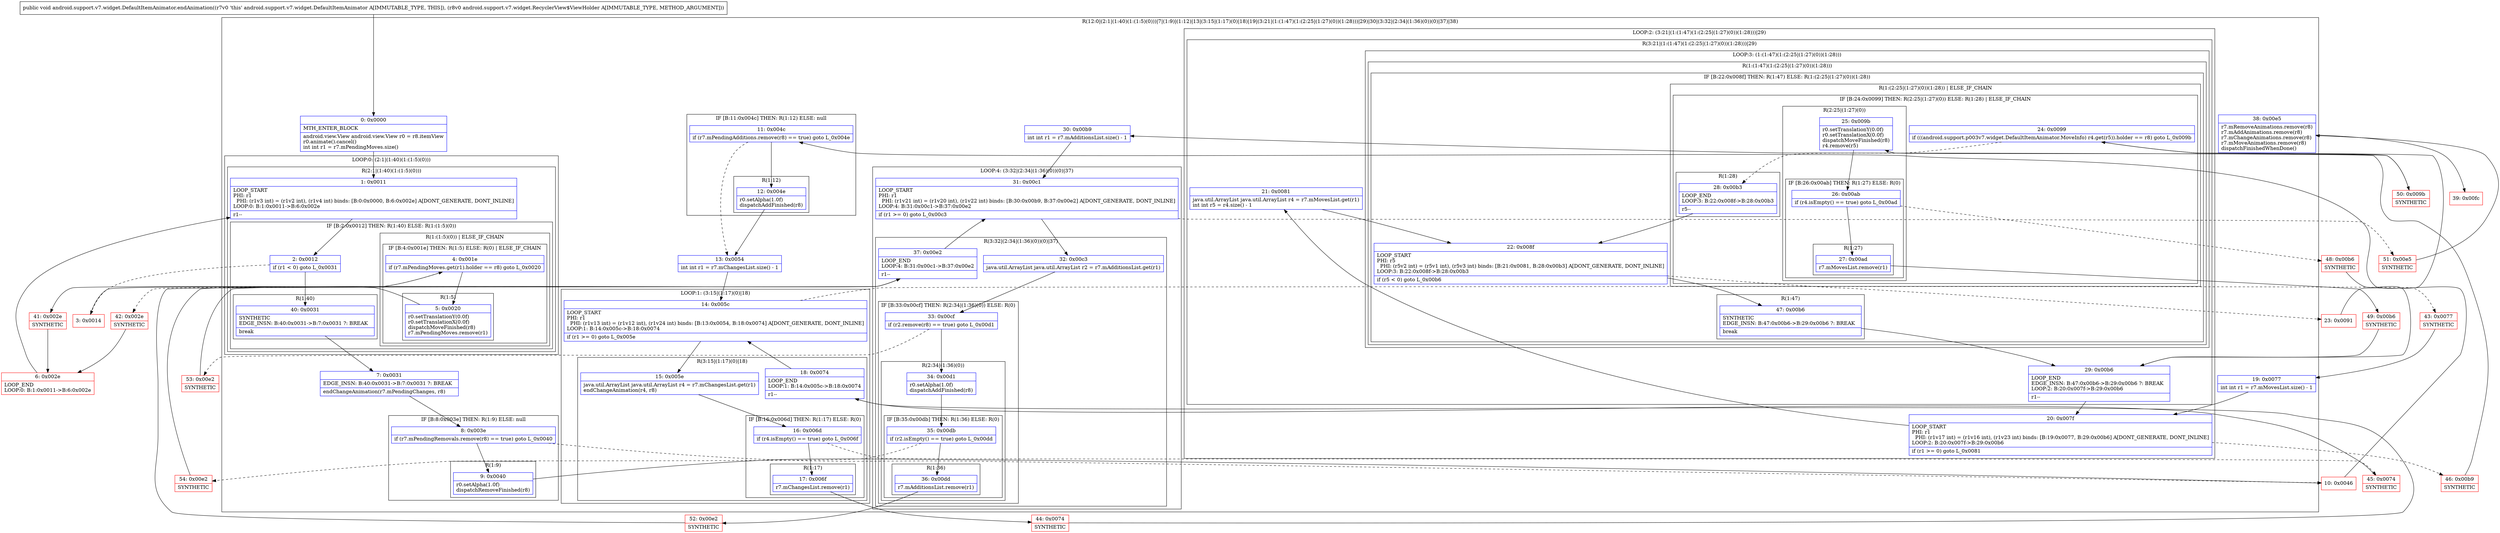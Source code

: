 digraph "CFG forandroid.support.v7.widget.DefaultItemAnimator.endAnimation(Landroid\/support\/v7\/widget\/RecyclerView$ViewHolder;)V" {
subgraph cluster_Region_263250940 {
label = "R(12:0|(2:1|(1:40)(1:(1:5)(0)))|7|(1:9)|(1:12)|13|(3:15|(1:17)(0)|18)|19|(3:21|(1:(1:47)(1:(2:25|(1:27)(0))(1:28)))|29)|30|(3:32|(2:34|(1:36)(0))(0)|37)|38)";
node [shape=record,color=blue];
Node_0 [shape=record,label="{0\:\ 0x0000|MTH_ENTER_BLOCK\l|android.view.View android.view.View r0 = r8.itemView\lr0.animate().cancel()\lint int r1 = r7.mPendingMoves.size()\l}"];
subgraph cluster_LoopRegion_1564786220 {
label = "LOOP:0: (2:1|(1:40)(1:(1:5)(0)))";
node [shape=record,color=blue];
subgraph cluster_Region_401234814 {
label = "R(2:1|(1:40)(1:(1:5)(0)))";
node [shape=record,color=blue];
Node_1 [shape=record,label="{1\:\ 0x0011|LOOP_START\lPHI: r1 \l  PHI: (r1v3 int) = (r1v2 int), (r1v4 int) binds: [B:0:0x0000, B:6:0x002e] A[DONT_GENERATE, DONT_INLINE]\lLOOP:0: B:1:0x0011\-\>B:6:0x002e\l|r1\-\-\l}"];
subgraph cluster_IfRegion_1657282002 {
label = "IF [B:2:0x0012] THEN: R(1:40) ELSE: R(1:(1:5)(0))";
node [shape=record,color=blue];
Node_2 [shape=record,label="{2\:\ 0x0012|if (r1 \< 0) goto L_0x0031\l}"];
subgraph cluster_Region_163621674 {
label = "R(1:40)";
node [shape=record,color=blue];
Node_40 [shape=record,label="{40\:\ 0x0031|SYNTHETIC\lEDGE_INSN: B:40:0x0031\-\>B:7:0x0031 ?: BREAK  \l|break\l}"];
}
subgraph cluster_Region_1382271791 {
label = "R(1:(1:5)(0)) | ELSE_IF_CHAIN\l";
node [shape=record,color=blue];
subgraph cluster_IfRegion_581351319 {
label = "IF [B:4:0x001e] THEN: R(1:5) ELSE: R(0) | ELSE_IF_CHAIN\l";
node [shape=record,color=blue];
Node_4 [shape=record,label="{4\:\ 0x001e|if (r7.mPendingMoves.get(r1).holder == r8) goto L_0x0020\l}"];
subgraph cluster_Region_1276887987 {
label = "R(1:5)";
node [shape=record,color=blue];
Node_5 [shape=record,label="{5\:\ 0x0020|r0.setTranslationY(0.0f)\lr0.setTranslationX(0.0f)\ldispatchMoveFinished(r8)\lr7.mPendingMoves.remove(r1)\l}"];
}
subgraph cluster_Region_1174642270 {
label = "R(0)";
node [shape=record,color=blue];
}
}
}
}
}
}
Node_7 [shape=record,label="{7\:\ 0x0031|EDGE_INSN: B:40:0x0031\-\>B:7:0x0031 ?: BREAK  \l|endChangeAnimation(r7.mPendingChanges, r8)\l}"];
subgraph cluster_IfRegion_1053752684 {
label = "IF [B:8:0x003e] THEN: R(1:9) ELSE: null";
node [shape=record,color=blue];
Node_8 [shape=record,label="{8\:\ 0x003e|if (r7.mPendingRemovals.remove(r8) == true) goto L_0x0040\l}"];
subgraph cluster_Region_643975368 {
label = "R(1:9)";
node [shape=record,color=blue];
Node_9 [shape=record,label="{9\:\ 0x0040|r0.setAlpha(1.0f)\ldispatchRemoveFinished(r8)\l}"];
}
}
subgraph cluster_IfRegion_844863588 {
label = "IF [B:11:0x004c] THEN: R(1:12) ELSE: null";
node [shape=record,color=blue];
Node_11 [shape=record,label="{11\:\ 0x004c|if (r7.mPendingAdditions.remove(r8) == true) goto L_0x004e\l}"];
subgraph cluster_Region_969507778 {
label = "R(1:12)";
node [shape=record,color=blue];
Node_12 [shape=record,label="{12\:\ 0x004e|r0.setAlpha(1.0f)\ldispatchAddFinished(r8)\l}"];
}
}
Node_13 [shape=record,label="{13\:\ 0x0054|int int r1 = r7.mChangesList.size() \- 1\l}"];
subgraph cluster_LoopRegion_1379052665 {
label = "LOOP:1: (3:15|(1:17)(0)|18)";
node [shape=record,color=blue];
Node_14 [shape=record,label="{14\:\ 0x005c|LOOP_START\lPHI: r1 \l  PHI: (r1v13 int) = (r1v12 int), (r1v24 int) binds: [B:13:0x0054, B:18:0x0074] A[DONT_GENERATE, DONT_INLINE]\lLOOP:1: B:14:0x005c\-\>B:18:0x0074\l|if (r1 \>= 0) goto L_0x005e\l}"];
subgraph cluster_Region_390474986 {
label = "R(3:15|(1:17)(0)|18)";
node [shape=record,color=blue];
Node_15 [shape=record,label="{15\:\ 0x005e|java.util.ArrayList java.util.ArrayList r4 = r7.mChangesList.get(r1)\lendChangeAnimation(r4, r8)\l}"];
subgraph cluster_IfRegion_1285589861 {
label = "IF [B:16:0x006d] THEN: R(1:17) ELSE: R(0)";
node [shape=record,color=blue];
Node_16 [shape=record,label="{16\:\ 0x006d|if (r4.isEmpty() == true) goto L_0x006f\l}"];
subgraph cluster_Region_901944669 {
label = "R(1:17)";
node [shape=record,color=blue];
Node_17 [shape=record,label="{17\:\ 0x006f|r7.mChangesList.remove(r1)\l}"];
}
subgraph cluster_Region_2116884403 {
label = "R(0)";
node [shape=record,color=blue];
}
}
Node_18 [shape=record,label="{18\:\ 0x0074|LOOP_END\lLOOP:1: B:14:0x005c\-\>B:18:0x0074\l|r1\-\-\l}"];
}
}
Node_19 [shape=record,label="{19\:\ 0x0077|int int r1 = r7.mMovesList.size() \- 1\l}"];
subgraph cluster_LoopRegion_584025725 {
label = "LOOP:2: (3:21|(1:(1:47)(1:(2:25|(1:27)(0))(1:28)))|29)";
node [shape=record,color=blue];
Node_20 [shape=record,label="{20\:\ 0x007f|LOOP_START\lPHI: r1 \l  PHI: (r1v17 int) = (r1v16 int), (r1v23 int) binds: [B:19:0x0077, B:29:0x00b6] A[DONT_GENERATE, DONT_INLINE]\lLOOP:2: B:20:0x007f\-\>B:29:0x00b6\l|if (r1 \>= 0) goto L_0x0081\l}"];
subgraph cluster_Region_1708767033 {
label = "R(3:21|(1:(1:47)(1:(2:25|(1:27)(0))(1:28)))|29)";
node [shape=record,color=blue];
Node_21 [shape=record,label="{21\:\ 0x0081|java.util.ArrayList java.util.ArrayList r4 = r7.mMovesList.get(r1)\lint int r5 = r4.size() \- 1\l}"];
subgraph cluster_LoopRegion_612796230 {
label = "LOOP:3: (1:(1:47)(1:(2:25|(1:27)(0))(1:28)))";
node [shape=record,color=blue];
subgraph cluster_Region_1844067111 {
label = "R(1:(1:47)(1:(2:25|(1:27)(0))(1:28)))";
node [shape=record,color=blue];
subgraph cluster_IfRegion_1246544624 {
label = "IF [B:22:0x008f] THEN: R(1:47) ELSE: R(1:(2:25|(1:27)(0))(1:28))";
node [shape=record,color=blue];
Node_22 [shape=record,label="{22\:\ 0x008f|LOOP_START\lPHI: r5 \l  PHI: (r5v2 int) = (r5v1 int), (r5v3 int) binds: [B:21:0x0081, B:28:0x00b3] A[DONT_GENERATE, DONT_INLINE]\lLOOP:3: B:22:0x008f\-\>B:28:0x00b3\l|if (r5 \< 0) goto L_0x00b6\l}"];
subgraph cluster_Region_60560966 {
label = "R(1:47)";
node [shape=record,color=blue];
Node_47 [shape=record,label="{47\:\ 0x00b6|SYNTHETIC\lEDGE_INSN: B:47:0x00b6\-\>B:29:0x00b6 ?: BREAK  \l|break\l}"];
}
subgraph cluster_Region_354031881 {
label = "R(1:(2:25|(1:27)(0))(1:28)) | ELSE_IF_CHAIN\l";
node [shape=record,color=blue];
subgraph cluster_IfRegion_1790810870 {
label = "IF [B:24:0x0099] THEN: R(2:25|(1:27)(0)) ELSE: R(1:28) | ELSE_IF_CHAIN\l";
node [shape=record,color=blue];
Node_24 [shape=record,label="{24\:\ 0x0099|if (((android.support.p003v7.widget.DefaultItemAnimator.MoveInfo) r4.get(r5)).holder == r8) goto L_0x009b\l}"];
subgraph cluster_Region_829306884 {
label = "R(2:25|(1:27)(0))";
node [shape=record,color=blue];
Node_25 [shape=record,label="{25\:\ 0x009b|r0.setTranslationY(0.0f)\lr0.setTranslationX(0.0f)\ldispatchMoveFinished(r8)\lr4.remove(r5)\l}"];
subgraph cluster_IfRegion_357636578 {
label = "IF [B:26:0x00ab] THEN: R(1:27) ELSE: R(0)";
node [shape=record,color=blue];
Node_26 [shape=record,label="{26\:\ 0x00ab|if (r4.isEmpty() == true) goto L_0x00ad\l}"];
subgraph cluster_Region_1130292756 {
label = "R(1:27)";
node [shape=record,color=blue];
Node_27 [shape=record,label="{27\:\ 0x00ad|r7.mMovesList.remove(r1)\l}"];
}
subgraph cluster_Region_95813723 {
label = "R(0)";
node [shape=record,color=blue];
}
}
}
subgraph cluster_Region_257182484 {
label = "R(1:28)";
node [shape=record,color=blue];
Node_28 [shape=record,label="{28\:\ 0x00b3|LOOP_END\lLOOP:3: B:22:0x008f\-\>B:28:0x00b3\l|r5\-\-\l}"];
}
}
}
}
}
}
Node_29 [shape=record,label="{29\:\ 0x00b6|LOOP_END\lEDGE_INSN: B:47:0x00b6\-\>B:29:0x00b6 ?: BREAK  \lLOOP:2: B:20:0x007f\-\>B:29:0x00b6\l|r1\-\-\l}"];
}
}
Node_30 [shape=record,label="{30\:\ 0x00b9|int int r1 = r7.mAdditionsList.size() \- 1\l}"];
subgraph cluster_LoopRegion_1645734751 {
label = "LOOP:4: (3:32|(2:34|(1:36)(0))(0)|37)";
node [shape=record,color=blue];
Node_31 [shape=record,label="{31\:\ 0x00c1|LOOP_START\lPHI: r1 \l  PHI: (r1v21 int) = (r1v20 int), (r1v22 int) binds: [B:30:0x00b9, B:37:0x00e2] A[DONT_GENERATE, DONT_INLINE]\lLOOP:4: B:31:0x00c1\-\>B:37:0x00e2\l|if (r1 \>= 0) goto L_0x00c3\l}"];
subgraph cluster_Region_1018520846 {
label = "R(3:32|(2:34|(1:36)(0))(0)|37)";
node [shape=record,color=blue];
Node_32 [shape=record,label="{32\:\ 0x00c3|java.util.ArrayList java.util.ArrayList r2 = r7.mAdditionsList.get(r1)\l}"];
subgraph cluster_IfRegion_539444995 {
label = "IF [B:33:0x00cf] THEN: R(2:34|(1:36)(0)) ELSE: R(0)";
node [shape=record,color=blue];
Node_33 [shape=record,label="{33\:\ 0x00cf|if (r2.remove(r8) == true) goto L_0x00d1\l}"];
subgraph cluster_Region_603616193 {
label = "R(2:34|(1:36)(0))";
node [shape=record,color=blue];
Node_34 [shape=record,label="{34\:\ 0x00d1|r0.setAlpha(1.0f)\ldispatchAddFinished(r8)\l}"];
subgraph cluster_IfRegion_2100763979 {
label = "IF [B:35:0x00db] THEN: R(1:36) ELSE: R(0)";
node [shape=record,color=blue];
Node_35 [shape=record,label="{35\:\ 0x00db|if (r2.isEmpty() == true) goto L_0x00dd\l}"];
subgraph cluster_Region_343764446 {
label = "R(1:36)";
node [shape=record,color=blue];
Node_36 [shape=record,label="{36\:\ 0x00dd|r7.mAdditionsList.remove(r1)\l}"];
}
subgraph cluster_Region_968433865 {
label = "R(0)";
node [shape=record,color=blue];
}
}
}
subgraph cluster_Region_1525956510 {
label = "R(0)";
node [shape=record,color=blue];
}
}
Node_37 [shape=record,label="{37\:\ 0x00e2|LOOP_END\lLOOP:4: B:31:0x00c1\-\>B:37:0x00e2\l|r1\-\-\l}"];
}
}
Node_38 [shape=record,label="{38\:\ 0x00e5|r7.mRemoveAnimations.remove(r8)\lr7.mAddAnimations.remove(r8)\lr7.mChangeAnimations.remove(r8)\lr7.mMoveAnimations.remove(r8)\ldispatchFinishedWhenDone()\l}"];
}
Node_3 [shape=record,color=red,label="{3\:\ 0x0014}"];
Node_6 [shape=record,color=red,label="{6\:\ 0x002e|LOOP_END\lLOOP:0: B:1:0x0011\-\>B:6:0x002e\l}"];
Node_10 [shape=record,color=red,label="{10\:\ 0x0046}"];
Node_23 [shape=record,color=red,label="{23\:\ 0x0091}"];
Node_39 [shape=record,color=red,label="{39\:\ 0x00fc}"];
Node_41 [shape=record,color=red,label="{41\:\ 0x002e|SYNTHETIC\l}"];
Node_42 [shape=record,color=red,label="{42\:\ 0x002e|SYNTHETIC\l}"];
Node_43 [shape=record,color=red,label="{43\:\ 0x0077|SYNTHETIC\l}"];
Node_44 [shape=record,color=red,label="{44\:\ 0x0074|SYNTHETIC\l}"];
Node_45 [shape=record,color=red,label="{45\:\ 0x0074|SYNTHETIC\l}"];
Node_46 [shape=record,color=red,label="{46\:\ 0x00b9|SYNTHETIC\l}"];
Node_48 [shape=record,color=red,label="{48\:\ 0x00b6|SYNTHETIC\l}"];
Node_49 [shape=record,color=red,label="{49\:\ 0x00b6|SYNTHETIC\l}"];
Node_50 [shape=record,color=red,label="{50\:\ 0x009b|SYNTHETIC\l}"];
Node_51 [shape=record,color=red,label="{51\:\ 0x00e5|SYNTHETIC\l}"];
Node_52 [shape=record,color=red,label="{52\:\ 0x00e2|SYNTHETIC\l}"];
Node_53 [shape=record,color=red,label="{53\:\ 0x00e2|SYNTHETIC\l}"];
Node_54 [shape=record,color=red,label="{54\:\ 0x00e2|SYNTHETIC\l}"];
MethodNode[shape=record,label="{public void android.support.v7.widget.DefaultItemAnimator.endAnimation((r7v0 'this' android.support.v7.widget.DefaultItemAnimator A[IMMUTABLE_TYPE, THIS]), (r8v0 android.support.v7.widget.RecyclerView$ViewHolder A[IMMUTABLE_TYPE, METHOD_ARGUMENT])) }"];
MethodNode -> Node_0;
Node_0 -> Node_1;
Node_1 -> Node_2;
Node_2 -> Node_3[style=dashed];
Node_2 -> Node_40;
Node_40 -> Node_7;
Node_4 -> Node_5;
Node_4 -> Node_42[style=dashed];
Node_5 -> Node_41;
Node_7 -> Node_8;
Node_8 -> Node_9;
Node_8 -> Node_10[style=dashed];
Node_9 -> Node_10;
Node_11 -> Node_12;
Node_11 -> Node_13[style=dashed];
Node_12 -> Node_13;
Node_13 -> Node_14;
Node_14 -> Node_15;
Node_14 -> Node_43[style=dashed];
Node_15 -> Node_16;
Node_16 -> Node_17;
Node_16 -> Node_45[style=dashed];
Node_17 -> Node_44;
Node_18 -> Node_14;
Node_19 -> Node_20;
Node_20 -> Node_21;
Node_20 -> Node_46[style=dashed];
Node_21 -> Node_22;
Node_22 -> Node_23[style=dashed];
Node_22 -> Node_47;
Node_47 -> Node_29;
Node_24 -> Node_28[style=dashed];
Node_24 -> Node_50;
Node_25 -> Node_26;
Node_26 -> Node_27;
Node_26 -> Node_48[style=dashed];
Node_27 -> Node_49;
Node_28 -> Node_22;
Node_29 -> Node_20;
Node_30 -> Node_31;
Node_31 -> Node_32;
Node_31 -> Node_51[style=dashed];
Node_32 -> Node_33;
Node_33 -> Node_34;
Node_33 -> Node_53[style=dashed];
Node_34 -> Node_35;
Node_35 -> Node_36;
Node_35 -> Node_54[style=dashed];
Node_36 -> Node_52;
Node_37 -> Node_31;
Node_38 -> Node_39;
Node_3 -> Node_4;
Node_6 -> Node_1;
Node_10 -> Node_11;
Node_23 -> Node_24;
Node_41 -> Node_6;
Node_42 -> Node_6;
Node_43 -> Node_19;
Node_44 -> Node_18;
Node_45 -> Node_18;
Node_46 -> Node_30;
Node_48 -> Node_29;
Node_49 -> Node_29;
Node_50 -> Node_25;
Node_51 -> Node_38;
Node_52 -> Node_37;
Node_53 -> Node_37;
Node_54 -> Node_37;
}

